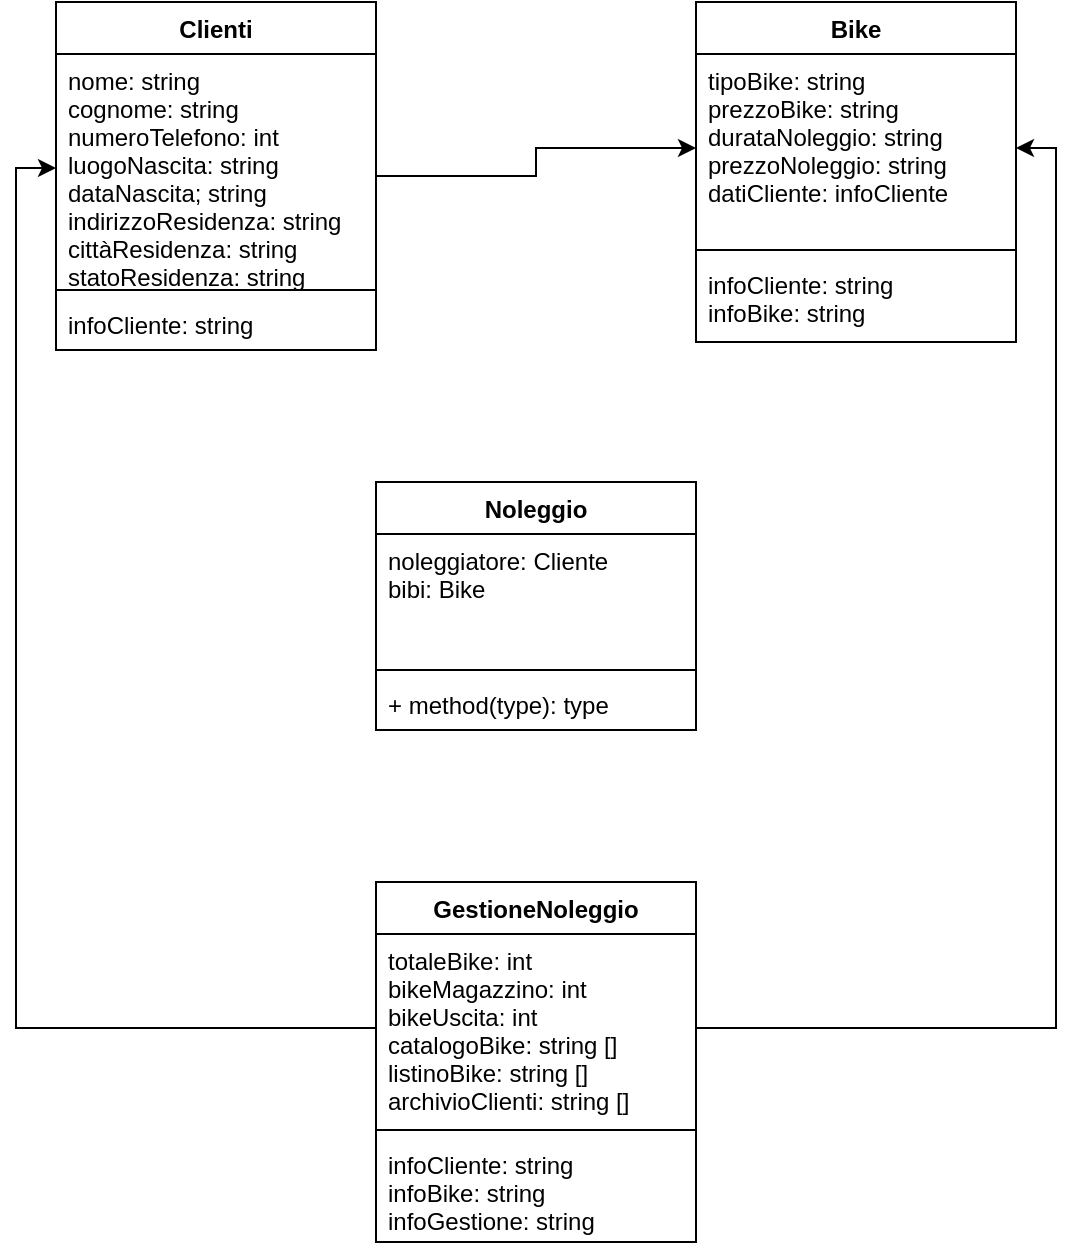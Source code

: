 <mxfile version="13.9.6" type="github"><diagram id="bacAh2ywjRYteHeehm6s" name="Page-1"><mxGraphModel dx="1350" dy="737" grid="1" gridSize="10" guides="1" tooltips="1" connect="1" arrows="1" fold="1" page="1" pageScale="1" pageWidth="827" pageHeight="1169" math="0" shadow="0"><root><mxCell id="0"/><mxCell id="1" parent="0"/><mxCell id="7OVRX9kbU5d_5gR4stjV-10" style="edgeStyle=orthogonalEdgeStyle;rounded=0;orthogonalLoop=1;jettySize=auto;html=1;entryX=0;entryY=0.5;entryDx=0;entryDy=0;" edge="1" parent="1" source="7OVRX9kbU5d_5gR4stjV-1" target="7OVRX9kbU5d_5gR4stjV-6"><mxGeometry relative="1" as="geometry"/></mxCell><mxCell id="7OVRX9kbU5d_5gR4stjV-1" value="Clienti" style="swimlane;fontStyle=1;align=center;verticalAlign=top;childLayout=stackLayout;horizontal=1;startSize=26;horizontalStack=0;resizeParent=1;resizeParentMax=0;resizeLast=0;collapsible=1;marginBottom=0;" vertex="1" parent="1"><mxGeometry x="160" y="80" width="160" height="174" as="geometry"/></mxCell><mxCell id="7OVRX9kbU5d_5gR4stjV-2" value="nome: string&#10;cognome: string&#10;numeroTelefono: int&#10;luogoNascita: string&#10;dataNascita; string&#10;indirizzoResidenza: string&#10;cittàResidenza: string&#10;statoResidenza: string&#10;" style="text;strokeColor=none;fillColor=none;align=left;verticalAlign=top;spacingLeft=4;spacingRight=4;overflow=hidden;rotatable=0;points=[[0,0.5],[1,0.5]];portConstraint=eastwest;" vertex="1" parent="7OVRX9kbU5d_5gR4stjV-1"><mxGeometry y="26" width="160" height="114" as="geometry"/></mxCell><mxCell id="7OVRX9kbU5d_5gR4stjV-3" value="" style="line;strokeWidth=1;fillColor=none;align=left;verticalAlign=middle;spacingTop=-1;spacingLeft=3;spacingRight=3;rotatable=0;labelPosition=right;points=[];portConstraint=eastwest;" vertex="1" parent="7OVRX9kbU5d_5gR4stjV-1"><mxGeometry y="140" width="160" height="8" as="geometry"/></mxCell><mxCell id="7OVRX9kbU5d_5gR4stjV-4" value="infoCliente: string" style="text;strokeColor=none;fillColor=none;align=left;verticalAlign=top;spacingLeft=4;spacingRight=4;overflow=hidden;rotatable=0;points=[[0,0.5],[1,0.5]];portConstraint=eastwest;" vertex="1" parent="7OVRX9kbU5d_5gR4stjV-1"><mxGeometry y="148" width="160" height="26" as="geometry"/></mxCell><mxCell id="7OVRX9kbU5d_5gR4stjV-5" value="Bike" style="swimlane;fontStyle=1;align=center;verticalAlign=top;childLayout=stackLayout;horizontal=1;startSize=26;horizontalStack=0;resizeParent=1;resizeParentMax=0;resizeLast=0;collapsible=1;marginBottom=0;" vertex="1" parent="1"><mxGeometry x="480" y="80" width="160" height="170" as="geometry"/></mxCell><mxCell id="7OVRX9kbU5d_5gR4stjV-6" value="tipoBike: string&#10;prezzoBike: string&#10;durataNoleggio: string&#10;prezzoNoleggio: string&#10;datiCliente: infoCliente" style="text;strokeColor=none;fillColor=none;align=left;verticalAlign=top;spacingLeft=4;spacingRight=4;overflow=hidden;rotatable=0;points=[[0,0.5],[1,0.5]];portConstraint=eastwest;" vertex="1" parent="7OVRX9kbU5d_5gR4stjV-5"><mxGeometry y="26" width="160" height="94" as="geometry"/></mxCell><mxCell id="7OVRX9kbU5d_5gR4stjV-7" value="" style="line;strokeWidth=1;fillColor=none;align=left;verticalAlign=middle;spacingTop=-1;spacingLeft=3;spacingRight=3;rotatable=0;labelPosition=right;points=[];portConstraint=eastwest;" vertex="1" parent="7OVRX9kbU5d_5gR4stjV-5"><mxGeometry y="120" width="160" height="8" as="geometry"/></mxCell><mxCell id="7OVRX9kbU5d_5gR4stjV-8" value="infoCliente: string&#10;infoBike: string" style="text;strokeColor=none;fillColor=none;align=left;verticalAlign=top;spacingLeft=4;spacingRight=4;overflow=hidden;rotatable=0;points=[[0,0.5],[1,0.5]];portConstraint=eastwest;" vertex="1" parent="7OVRX9kbU5d_5gR4stjV-5"><mxGeometry y="128" width="160" height="42" as="geometry"/></mxCell><mxCell id="7OVRX9kbU5d_5gR4stjV-11" value="GestioneNoleggio" style="swimlane;fontStyle=1;align=center;verticalAlign=top;childLayout=stackLayout;horizontal=1;startSize=26;horizontalStack=0;resizeParent=1;resizeParentMax=0;resizeLast=0;collapsible=1;marginBottom=0;" vertex="1" parent="1"><mxGeometry x="320" y="520" width="160" height="180" as="geometry"/></mxCell><mxCell id="7OVRX9kbU5d_5gR4stjV-12" value="totaleBike: int&#10;bikeMagazzino: int&#10;bikeUscita: int&#10;catalogoBike: string []&#10;listinoBike: string []&#10;archivioClienti: string []" style="text;strokeColor=none;fillColor=none;align=left;verticalAlign=top;spacingLeft=4;spacingRight=4;overflow=hidden;rotatable=0;points=[[0,0.5],[1,0.5]];portConstraint=eastwest;" vertex="1" parent="7OVRX9kbU5d_5gR4stjV-11"><mxGeometry y="26" width="160" height="94" as="geometry"/></mxCell><mxCell id="7OVRX9kbU5d_5gR4stjV-13" value="" style="line;strokeWidth=1;fillColor=none;align=left;verticalAlign=middle;spacingTop=-1;spacingLeft=3;spacingRight=3;rotatable=0;labelPosition=right;points=[];portConstraint=eastwest;" vertex="1" parent="7OVRX9kbU5d_5gR4stjV-11"><mxGeometry y="120" width="160" height="8" as="geometry"/></mxCell><mxCell id="7OVRX9kbU5d_5gR4stjV-14" value="infoCliente: string&#10;infoBike: string&#10;infoGestione: string" style="text;strokeColor=none;fillColor=none;align=left;verticalAlign=top;spacingLeft=4;spacingRight=4;overflow=hidden;rotatable=0;points=[[0,0.5],[1,0.5]];portConstraint=eastwest;" vertex="1" parent="7OVRX9kbU5d_5gR4stjV-11"><mxGeometry y="128" width="160" height="52" as="geometry"/></mxCell><mxCell id="7OVRX9kbU5d_5gR4stjV-17" style="edgeStyle=orthogonalEdgeStyle;rounded=0;orthogonalLoop=1;jettySize=auto;html=1;entryX=0;entryY=0.5;entryDx=0;entryDy=0;" edge="1" parent="1" source="7OVRX9kbU5d_5gR4stjV-12" target="7OVRX9kbU5d_5gR4stjV-2"><mxGeometry relative="1" as="geometry"/></mxCell><mxCell id="7OVRX9kbU5d_5gR4stjV-18" style="edgeStyle=orthogonalEdgeStyle;rounded=0;orthogonalLoop=1;jettySize=auto;html=1;entryX=1;entryY=0.5;entryDx=0;entryDy=0;" edge="1" parent="1" source="7OVRX9kbU5d_5gR4stjV-12" target="7OVRX9kbU5d_5gR4stjV-6"><mxGeometry relative="1" as="geometry"/></mxCell><mxCell id="7OVRX9kbU5d_5gR4stjV-19" value="Noleggio" style="swimlane;fontStyle=1;align=center;verticalAlign=top;childLayout=stackLayout;horizontal=1;startSize=26;horizontalStack=0;resizeParent=1;resizeParentMax=0;resizeLast=0;collapsible=1;marginBottom=0;" vertex="1" parent="1"><mxGeometry x="320" y="320" width="160" height="124" as="geometry"/></mxCell><mxCell id="7OVRX9kbU5d_5gR4stjV-20" value="noleggiatore: Cliente&#10;bibi: Bike" style="text;strokeColor=none;fillColor=none;align=left;verticalAlign=top;spacingLeft=4;spacingRight=4;overflow=hidden;rotatable=0;points=[[0,0.5],[1,0.5]];portConstraint=eastwest;" vertex="1" parent="7OVRX9kbU5d_5gR4stjV-19"><mxGeometry y="26" width="160" height="64" as="geometry"/></mxCell><mxCell id="7OVRX9kbU5d_5gR4stjV-21" value="" style="line;strokeWidth=1;fillColor=none;align=left;verticalAlign=middle;spacingTop=-1;spacingLeft=3;spacingRight=3;rotatable=0;labelPosition=right;points=[];portConstraint=eastwest;" vertex="1" parent="7OVRX9kbU5d_5gR4stjV-19"><mxGeometry y="90" width="160" height="8" as="geometry"/></mxCell><mxCell id="7OVRX9kbU5d_5gR4stjV-22" value="+ method(type): type" style="text;strokeColor=none;fillColor=none;align=left;verticalAlign=top;spacingLeft=4;spacingRight=4;overflow=hidden;rotatable=0;points=[[0,0.5],[1,0.5]];portConstraint=eastwest;" vertex="1" parent="7OVRX9kbU5d_5gR4stjV-19"><mxGeometry y="98" width="160" height="26" as="geometry"/></mxCell></root></mxGraphModel></diagram></mxfile>
